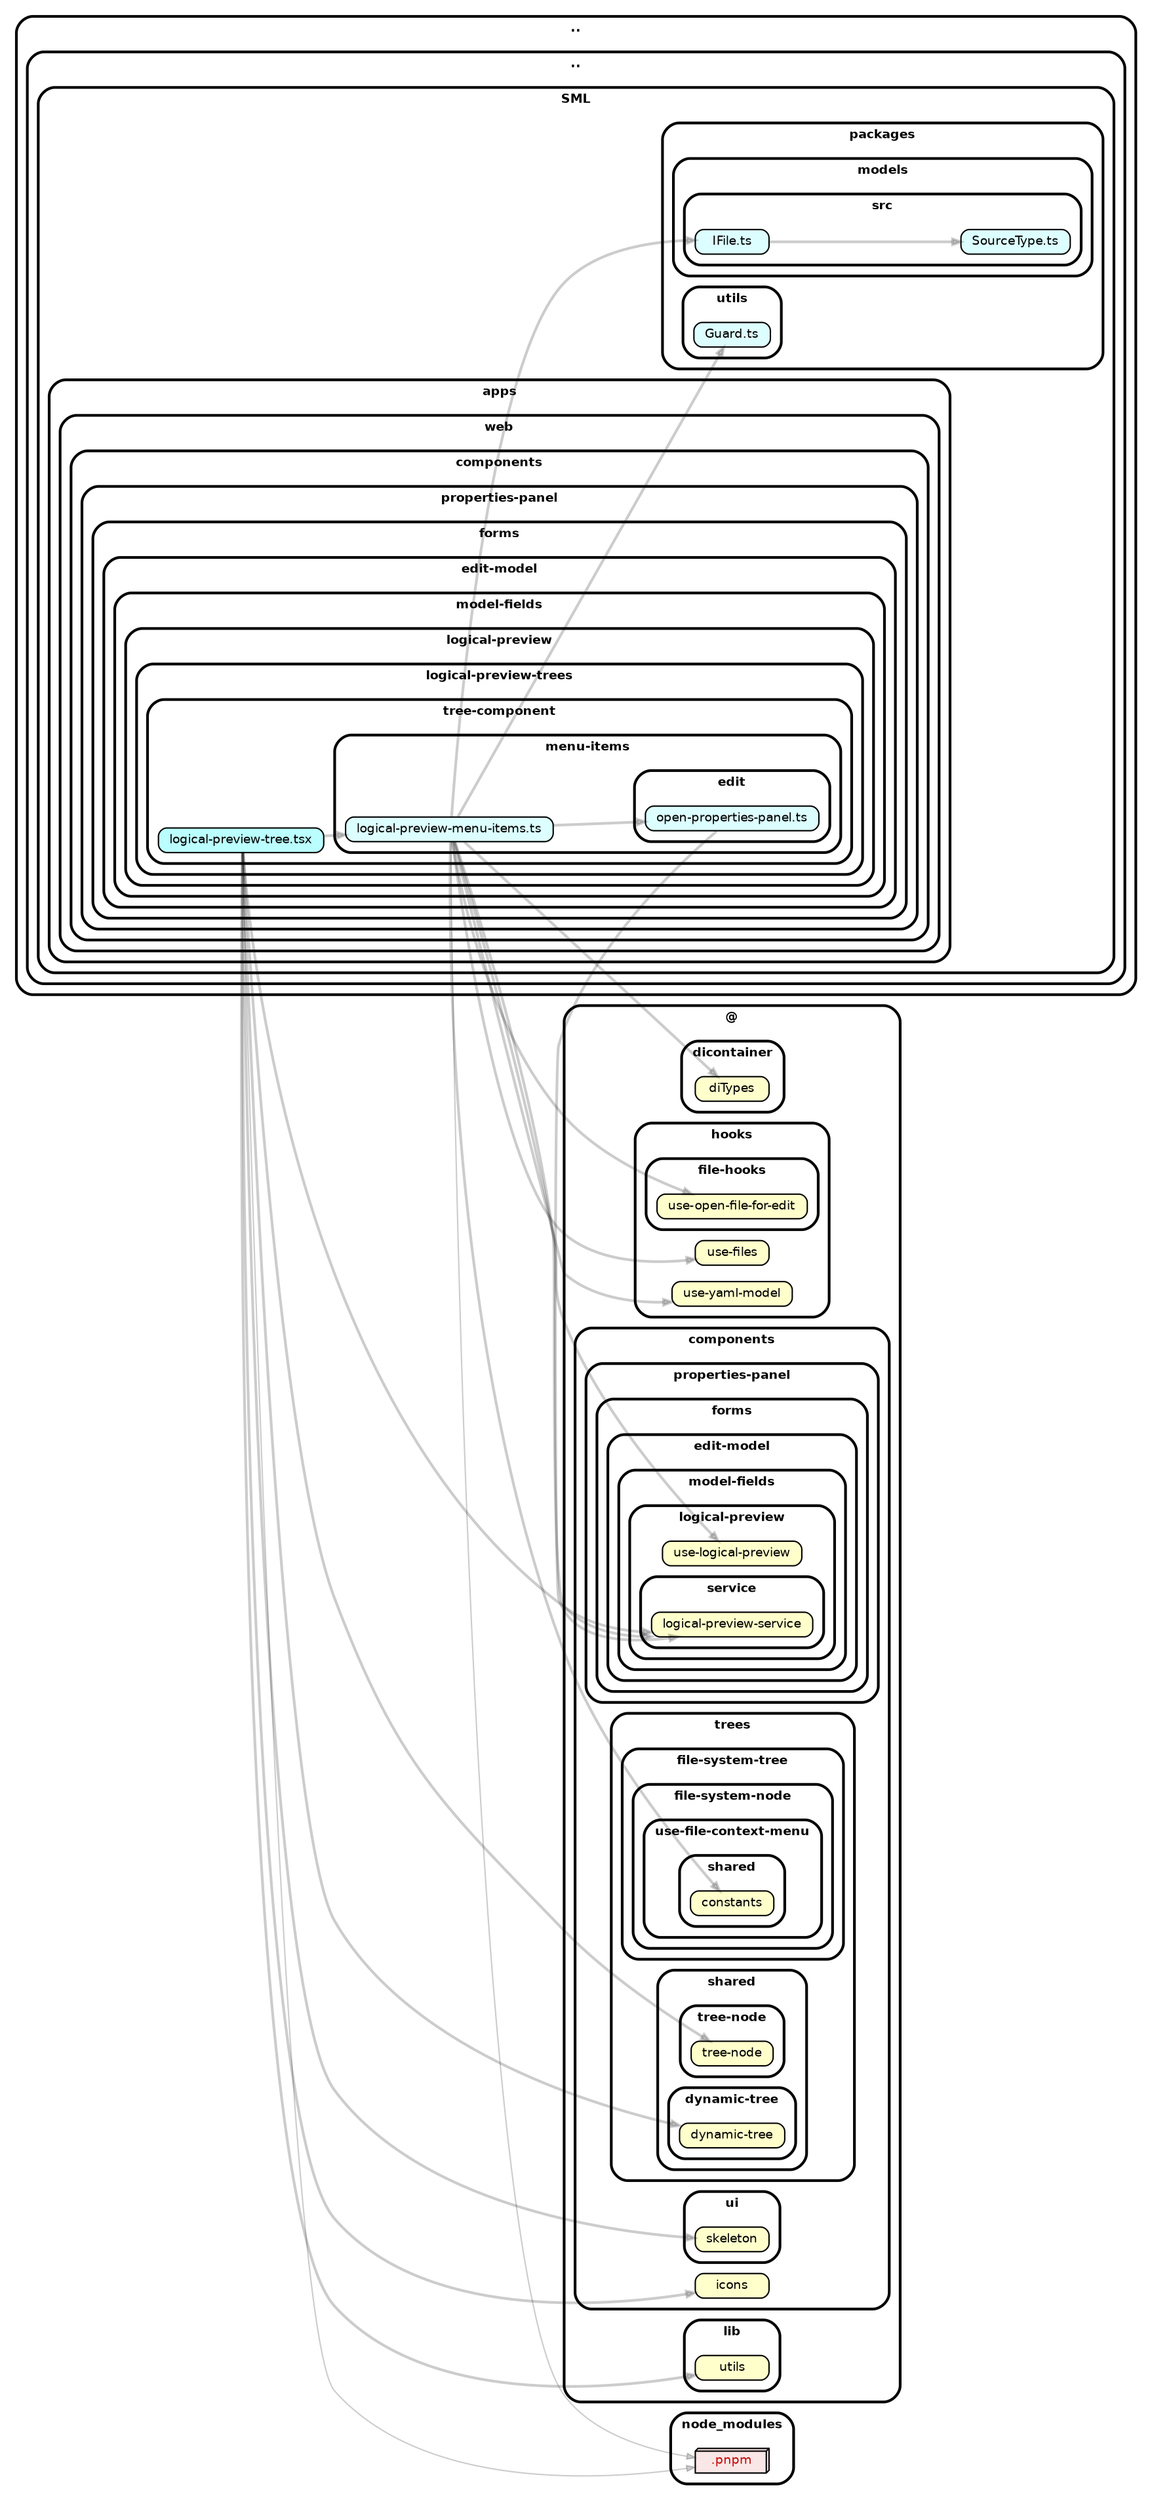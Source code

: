 strict digraph "dependency-cruiser output"{
    rankdir="LR" splines="true" overlap="false" nodesep="0.16" ranksep="0.18" fontname="Helvetica-bold" fontsize="9" style="rounded,bold,filled" fillcolor="#ffffff" compound="true"
    node [shape="box" style="rounded, filled" height="0.2" color="black" fillcolor="#ffffcc" fontcolor="black" fontname="Helvetica" fontsize="9"]
    edge [arrowhead="normal" arrowsize="0.6" penwidth="2.0" color="#00000033" fontname="Helvetica" fontsize="9"]

    subgraph "cluster_.." {label=".." subgraph "cluster_../.." {label=".." subgraph "cluster_../../SML" {label="SML" subgraph "cluster_../../SML/apps" {label="apps" subgraph "cluster_../../SML/apps/web" {label="web" subgraph "cluster_../../SML/apps/web/components" {label="components" subgraph "cluster_../../SML/apps/web/components/properties-panel" {label="properties-panel" subgraph "cluster_../../SML/apps/web/components/properties-panel/forms" {label="forms" subgraph "cluster_../../SML/apps/web/components/properties-panel/forms/edit-model" {label="edit-model" subgraph "cluster_../../SML/apps/web/components/properties-panel/forms/edit-model/model-fields" {label="model-fields" subgraph "cluster_../../SML/apps/web/components/properties-panel/forms/edit-model/model-fields/logical-preview" {label="logical-preview" subgraph "cluster_../../SML/apps/web/components/properties-panel/forms/edit-model/model-fields/logical-preview/logical-preview-trees" {label="logical-preview-trees" subgraph "cluster_../../SML/apps/web/components/properties-panel/forms/edit-model/model-fields/logical-preview/logical-preview-trees/tree-component" {label="tree-component" "../../SML/apps/web/components/properties-panel/forms/edit-model/model-fields/logical-preview/logical-preview-trees/tree-component/logical-preview-tree.tsx" [label=<logical-preview-tree.tsx> tooltip="logical-preview-tree.tsx" URL="../../SML/apps/web/components/properties-panel/forms/edit-model/model-fields/logical-preview/logical-preview-trees/tree-component/logical-preview-tree.tsx" fillcolor="#bbfeff"] } } } } } } } } } } } } }
    "../../SML/apps/web/components/properties-panel/forms/edit-model/model-fields/logical-preview/logical-preview-trees/tree-component/logical-preview-tree.tsx" -> "../../SML/apps/web/components/properties-panel/forms/edit-model/model-fields/logical-preview/logical-preview-trees/tree-component/menu-items/logical-preview-menu-items.ts"
    "../../SML/apps/web/components/properties-panel/forms/edit-model/model-fields/logical-preview/logical-preview-trees/tree-component/logical-preview-tree.tsx" -> "@/components/icons"
    "../../SML/apps/web/components/properties-panel/forms/edit-model/model-fields/logical-preview/logical-preview-trees/tree-component/logical-preview-tree.tsx" -> "@/components/properties-panel/forms/edit-model/model-fields/logical-preview/service/logical-preview-service"
    "../../SML/apps/web/components/properties-panel/forms/edit-model/model-fields/logical-preview/logical-preview-trees/tree-component/logical-preview-tree.tsx" -> "@/components/trees/shared/dynamic-tree/dynamic-tree"
    "../../SML/apps/web/components/properties-panel/forms/edit-model/model-fields/logical-preview/logical-preview-trees/tree-component/logical-preview-tree.tsx" -> "@/components/trees/shared/tree-node/tree-node"
    "../../SML/apps/web/components/properties-panel/forms/edit-model/model-fields/logical-preview/logical-preview-trees/tree-component/logical-preview-tree.tsx" -> "@/components/ui/skeleton"
    "../../SML/apps/web/components/properties-panel/forms/edit-model/model-fields/logical-preview/logical-preview-trees/tree-component/logical-preview-tree.tsx" -> "@/lib/utils"
    "../../SML/apps/web/components/properties-panel/forms/edit-model/model-fields/logical-preview/logical-preview-trees/tree-component/logical-preview-tree.tsx" -> "node_modules/.pnpm" [penwidth="1.0"]
    subgraph "cluster_.." {label=".." subgraph "cluster_../.." {label=".." subgraph "cluster_../../SML" {label="SML" subgraph "cluster_../../SML/apps" {label="apps" subgraph "cluster_../../SML/apps/web" {label="web" subgraph "cluster_../../SML/apps/web/components" {label="components" subgraph "cluster_../../SML/apps/web/components/properties-panel" {label="properties-panel" subgraph "cluster_../../SML/apps/web/components/properties-panel/forms" {label="forms" subgraph "cluster_../../SML/apps/web/components/properties-panel/forms/edit-model" {label="edit-model" subgraph "cluster_../../SML/apps/web/components/properties-panel/forms/edit-model/model-fields" {label="model-fields" subgraph "cluster_../../SML/apps/web/components/properties-panel/forms/edit-model/model-fields/logical-preview" {label="logical-preview" subgraph "cluster_../../SML/apps/web/components/properties-panel/forms/edit-model/model-fields/logical-preview/logical-preview-trees" {label="logical-preview-trees" subgraph "cluster_../../SML/apps/web/components/properties-panel/forms/edit-model/model-fields/logical-preview/logical-preview-trees/tree-component" {label="tree-component" subgraph "cluster_../../SML/apps/web/components/properties-panel/forms/edit-model/model-fields/logical-preview/logical-preview-trees/tree-component/menu-items" {label="menu-items" subgraph "cluster_../../SML/apps/web/components/properties-panel/forms/edit-model/model-fields/logical-preview/logical-preview-trees/tree-component/menu-items/edit" {label="edit" "../../SML/apps/web/components/properties-panel/forms/edit-model/model-fields/logical-preview/logical-preview-trees/tree-component/menu-items/edit/open-properties-panel.ts" [label=<open-properties-panel.ts> tooltip="open-properties-panel.ts" URL="../../SML/apps/web/components/properties-panel/forms/edit-model/model-fields/logical-preview/logical-preview-trees/tree-component/menu-items/edit/open-properties-panel.ts" fillcolor="#ddfeff"] } } } } } } } } } } } } } } }
    "../../SML/apps/web/components/properties-panel/forms/edit-model/model-fields/logical-preview/logical-preview-trees/tree-component/menu-items/edit/open-properties-panel.ts" -> "@/components/properties-panel/forms/edit-model/model-fields/logical-preview/service/logical-preview-service"
    subgraph "cluster_.." {label=".." subgraph "cluster_../.." {label=".." subgraph "cluster_../../SML" {label="SML" subgraph "cluster_../../SML/apps" {label="apps" subgraph "cluster_../../SML/apps/web" {label="web" subgraph "cluster_../../SML/apps/web/components" {label="components" subgraph "cluster_../../SML/apps/web/components/properties-panel" {label="properties-panel" subgraph "cluster_../../SML/apps/web/components/properties-panel/forms" {label="forms" subgraph "cluster_../../SML/apps/web/components/properties-panel/forms/edit-model" {label="edit-model" subgraph "cluster_../../SML/apps/web/components/properties-panel/forms/edit-model/model-fields" {label="model-fields" subgraph "cluster_../../SML/apps/web/components/properties-panel/forms/edit-model/model-fields/logical-preview" {label="logical-preview" subgraph "cluster_../../SML/apps/web/components/properties-panel/forms/edit-model/model-fields/logical-preview/logical-preview-trees" {label="logical-preview-trees" subgraph "cluster_../../SML/apps/web/components/properties-panel/forms/edit-model/model-fields/logical-preview/logical-preview-trees/tree-component" {label="tree-component" subgraph "cluster_../../SML/apps/web/components/properties-panel/forms/edit-model/model-fields/logical-preview/logical-preview-trees/tree-component/menu-items" {label="menu-items" "../../SML/apps/web/components/properties-panel/forms/edit-model/model-fields/logical-preview/logical-preview-trees/tree-component/menu-items/logical-preview-menu-items.ts" [label=<logical-preview-menu-items.ts> tooltip="logical-preview-menu-items.ts" URL="../../SML/apps/web/components/properties-panel/forms/edit-model/model-fields/logical-preview/logical-preview-trees/tree-component/menu-items/logical-preview-menu-items.ts" fillcolor="#ddfeff"] } } } } } } } } } } } } } }
    "../../SML/apps/web/components/properties-panel/forms/edit-model/model-fields/logical-preview/logical-preview-trees/tree-component/menu-items/logical-preview-menu-items.ts" -> "../../SML/apps/web/components/properties-panel/forms/edit-model/model-fields/logical-preview/logical-preview-trees/tree-component/menu-items/edit/open-properties-panel.ts"
    "../../SML/apps/web/components/properties-panel/forms/edit-model/model-fields/logical-preview/logical-preview-trees/tree-component/menu-items/logical-preview-menu-items.ts" -> "@/components/properties-panel/forms/edit-model/model-fields/logical-preview/service/logical-preview-service"
    "../../SML/apps/web/components/properties-panel/forms/edit-model/model-fields/logical-preview/logical-preview-trees/tree-component/menu-items/logical-preview-menu-items.ts" -> "@/components/properties-panel/forms/edit-model/model-fields/logical-preview/use-logical-preview"
    "../../SML/apps/web/components/properties-panel/forms/edit-model/model-fields/logical-preview/logical-preview-trees/tree-component/menu-items/logical-preview-menu-items.ts" -> "@/components/trees/file-system-tree/file-system-node/use-file-context-menu/shared/constants"
    "../../SML/apps/web/components/properties-panel/forms/edit-model/model-fields/logical-preview/logical-preview-trees/tree-component/menu-items/logical-preview-menu-items.ts" -> "@/dicontainer/diTypes"
    "../../SML/apps/web/components/properties-panel/forms/edit-model/model-fields/logical-preview/logical-preview-trees/tree-component/menu-items/logical-preview-menu-items.ts" -> "@/hooks/file-hooks/use-open-file-for-edit"
    "../../SML/apps/web/components/properties-panel/forms/edit-model/model-fields/logical-preview/logical-preview-trees/tree-component/menu-items/logical-preview-menu-items.ts" -> "@/hooks/use-files"
    "../../SML/apps/web/components/properties-panel/forms/edit-model/model-fields/logical-preview/logical-preview-trees/tree-component/menu-items/logical-preview-menu-items.ts" -> "@/hooks/use-yaml-model"
    "../../SML/apps/web/components/properties-panel/forms/edit-model/model-fields/logical-preview/logical-preview-trees/tree-component/menu-items/logical-preview-menu-items.ts" -> "node_modules/.pnpm" [penwidth="1.0"]
    "../../SML/apps/web/components/properties-panel/forms/edit-model/model-fields/logical-preview/logical-preview-trees/tree-component/menu-items/logical-preview-menu-items.ts" -> "../../SML/packages/models/src/IFile.ts"
    "../../SML/apps/web/components/properties-panel/forms/edit-model/model-fields/logical-preview/logical-preview-trees/tree-component/menu-items/logical-preview-menu-items.ts" -> "../../SML/packages/utils/Guard.ts"
    subgraph "cluster_.." {label=".." subgraph "cluster_../.." {label=".." subgraph "cluster_../../SML" {label="SML" subgraph "cluster_../../SML/packages" {label="packages" subgraph "cluster_../../SML/packages/models" {label="models" subgraph "cluster_../../SML/packages/models/src" {label="src" "../../SML/packages/models/src/IFile.ts" [label=<IFile.ts> tooltip="IFile.ts" URL="../../SML/packages/models/src/IFile.ts" fillcolor="#ddfeff"] } } } } } }
    "../../SML/packages/models/src/IFile.ts" -> "../../SML/packages/models/src/SourceType.ts"
    subgraph "cluster_.." {label=".." subgraph "cluster_../.." {label=".." subgraph "cluster_../../SML" {label="SML" subgraph "cluster_../../SML/packages" {label="packages" subgraph "cluster_../../SML/packages/models" {label="models" subgraph "cluster_../../SML/packages/models/src" {label="src" "../../SML/packages/models/src/SourceType.ts" [label=<SourceType.ts> tooltip="SourceType.ts" URL="../../SML/packages/models/src/SourceType.ts" fillcolor="#ddfeff"] } } } } } }
    subgraph "cluster_.." {label=".." subgraph "cluster_../.." {label=".." subgraph "cluster_../../SML" {label="SML" subgraph "cluster_../../SML/packages" {label="packages" subgraph "cluster_../../SML/packages/utils" {label="utils" "../../SML/packages/utils/Guard.ts" [label=<Guard.ts> tooltip="Guard.ts" URL="../../SML/packages/utils/Guard.ts" fillcolor="#ddfeff"] } } } } }
    subgraph "cluster_@" {label="@" subgraph "cluster_@/components" {label="components" "@/components/icons" [label=<icons> tooltip="icons" ] } }
    subgraph "cluster_@" {label="@" subgraph "cluster_@/components" {label="components" subgraph "cluster_@/components/properties-panel" {label="properties-panel" subgraph "cluster_@/components/properties-panel/forms" {label="forms" subgraph "cluster_@/components/properties-panel/forms/edit-model" {label="edit-model" subgraph "cluster_@/components/properties-panel/forms/edit-model/model-fields" {label="model-fields" subgraph "cluster_@/components/properties-panel/forms/edit-model/model-fields/logical-preview" {label="logical-preview" subgraph "cluster_@/components/properties-panel/forms/edit-model/model-fields/logical-preview/service" {label="service" "@/components/properties-panel/forms/edit-model/model-fields/logical-preview/service/logical-preview-service" [label=<logical-preview-service> tooltip="logical-preview-service" ] } } } } } } } }
    subgraph "cluster_@" {label="@" subgraph "cluster_@/components" {label="components" subgraph "cluster_@/components/properties-panel" {label="properties-panel" subgraph "cluster_@/components/properties-panel/forms" {label="forms" subgraph "cluster_@/components/properties-panel/forms/edit-model" {label="edit-model" subgraph "cluster_@/components/properties-panel/forms/edit-model/model-fields" {label="model-fields" subgraph "cluster_@/components/properties-panel/forms/edit-model/model-fields/logical-preview" {label="logical-preview" "@/components/properties-panel/forms/edit-model/model-fields/logical-preview/use-logical-preview" [label=<use-logical-preview> tooltip="use-logical-preview" ] } } } } } } }
    subgraph "cluster_@" {label="@" subgraph "cluster_@/components" {label="components" subgraph "cluster_@/components/trees" {label="trees" subgraph "cluster_@/components/trees/file-system-tree" {label="file-system-tree" subgraph "cluster_@/components/trees/file-system-tree/file-system-node" {label="file-system-node" subgraph "cluster_@/components/trees/file-system-tree/file-system-node/use-file-context-menu" {label="use-file-context-menu" subgraph "cluster_@/components/trees/file-system-tree/file-system-node/use-file-context-menu/shared" {label="shared" "@/components/trees/file-system-tree/file-system-node/use-file-context-menu/shared/constants" [label=<constants> tooltip="constants" ] } } } } } } }
    subgraph "cluster_@" {label="@" subgraph "cluster_@/components" {label="components" subgraph "cluster_@/components/trees" {label="trees" subgraph "cluster_@/components/trees/shared" {label="shared" subgraph "cluster_@/components/trees/shared/dynamic-tree" {label="dynamic-tree" "@/components/trees/shared/dynamic-tree/dynamic-tree" [label=<dynamic-tree> tooltip="dynamic-tree" ] } } } } }
    subgraph "cluster_@" {label="@" subgraph "cluster_@/components" {label="components" subgraph "cluster_@/components/trees" {label="trees" subgraph "cluster_@/components/trees/shared" {label="shared" subgraph "cluster_@/components/trees/shared/tree-node" {label="tree-node" "@/components/trees/shared/tree-node/tree-node" [label=<tree-node> tooltip="tree-node" ] } } } } }
    subgraph "cluster_@" {label="@" subgraph "cluster_@/components" {label="components" subgraph "cluster_@/components/ui" {label="ui" "@/components/ui/skeleton" [label=<skeleton> tooltip="skeleton" ] } } }
    subgraph "cluster_@" {label="@" subgraph "cluster_@/dicontainer" {label="dicontainer" "@/dicontainer/diTypes" [label=<diTypes> tooltip="diTypes" ] } }
    subgraph "cluster_@" {label="@" subgraph "cluster_@/hooks" {label="hooks" subgraph "cluster_@/hooks/file-hooks" {label="file-hooks" "@/hooks/file-hooks/use-open-file-for-edit" [label=<use-open-file-for-edit> tooltip="use-open-file-for-edit" ] } } }
    subgraph "cluster_@" {label="@" subgraph "cluster_@/hooks" {label="hooks" "@/hooks/use-files" [label=<use-files> tooltip="use-files" ] } }
    subgraph "cluster_@" {label="@" subgraph "cluster_@/hooks" {label="hooks" "@/hooks/use-yaml-model" [label=<use-yaml-model> tooltip="use-yaml-model" ] } }
    subgraph "cluster_@" {label="@" subgraph "cluster_@/lib" {label="lib" "@/lib/utils" [label=<utils> tooltip="utils" ] } }
    subgraph "cluster_node_modules" {label="node_modules" "node_modules/.pnpm" [label=<.pnpm> tooltip=".pnpm" URL="https://www.npmjs.com/package/.pnpm" shape="box3d" fillcolor="#c40b0a1a" fontcolor="#c40b0a"] }
}
